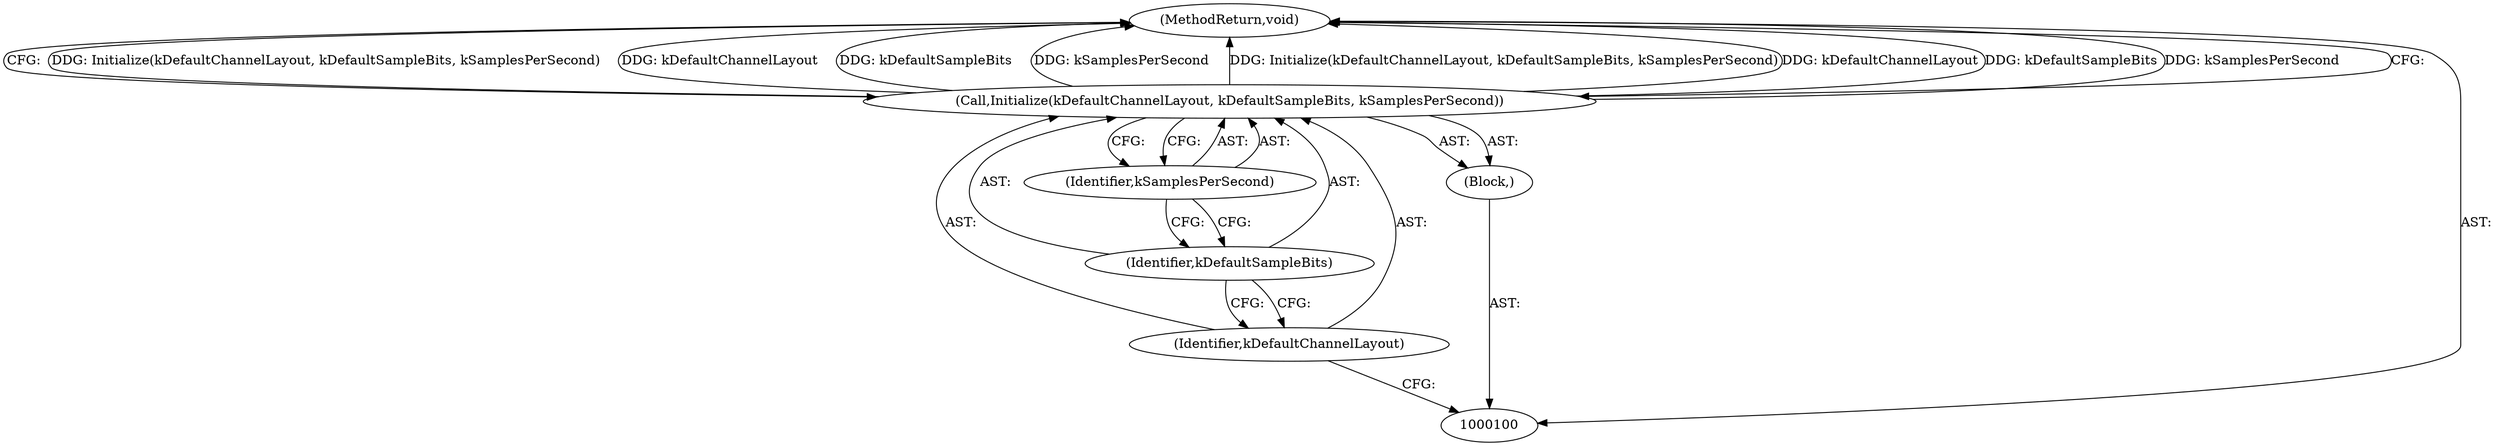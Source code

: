 digraph "0_Chrome_802ecdb9cee0d66fe546bdf24e98150f8f716ad8_5" {
"1000101" [label="(Block,)"];
"1000106" [label="(MethodReturn,void)"];
"1000103" [label="(Identifier,kDefaultChannelLayout)"];
"1000104" [label="(Identifier,kDefaultSampleBits)"];
"1000102" [label="(Call,Initialize(kDefaultChannelLayout, kDefaultSampleBits, kSamplesPerSecond))"];
"1000105" [label="(Identifier,kSamplesPerSecond)"];
"1000101" -> "1000100"  [label="AST: "];
"1000102" -> "1000101"  [label="AST: "];
"1000106" -> "1000100"  [label="AST: "];
"1000106" -> "1000102"  [label="CFG: "];
"1000102" -> "1000106"  [label="DDG: Initialize(kDefaultChannelLayout, kDefaultSampleBits, kSamplesPerSecond)"];
"1000102" -> "1000106"  [label="DDG: kDefaultChannelLayout"];
"1000102" -> "1000106"  [label="DDG: kDefaultSampleBits"];
"1000102" -> "1000106"  [label="DDG: kSamplesPerSecond"];
"1000103" -> "1000102"  [label="AST: "];
"1000103" -> "1000100"  [label="CFG: "];
"1000104" -> "1000103"  [label="CFG: "];
"1000104" -> "1000102"  [label="AST: "];
"1000104" -> "1000103"  [label="CFG: "];
"1000105" -> "1000104"  [label="CFG: "];
"1000102" -> "1000101"  [label="AST: "];
"1000102" -> "1000105"  [label="CFG: "];
"1000103" -> "1000102"  [label="AST: "];
"1000104" -> "1000102"  [label="AST: "];
"1000105" -> "1000102"  [label="AST: "];
"1000106" -> "1000102"  [label="CFG: "];
"1000102" -> "1000106"  [label="DDG: Initialize(kDefaultChannelLayout, kDefaultSampleBits, kSamplesPerSecond)"];
"1000102" -> "1000106"  [label="DDG: kDefaultChannelLayout"];
"1000102" -> "1000106"  [label="DDG: kDefaultSampleBits"];
"1000102" -> "1000106"  [label="DDG: kSamplesPerSecond"];
"1000105" -> "1000102"  [label="AST: "];
"1000105" -> "1000104"  [label="CFG: "];
"1000102" -> "1000105"  [label="CFG: "];
}
